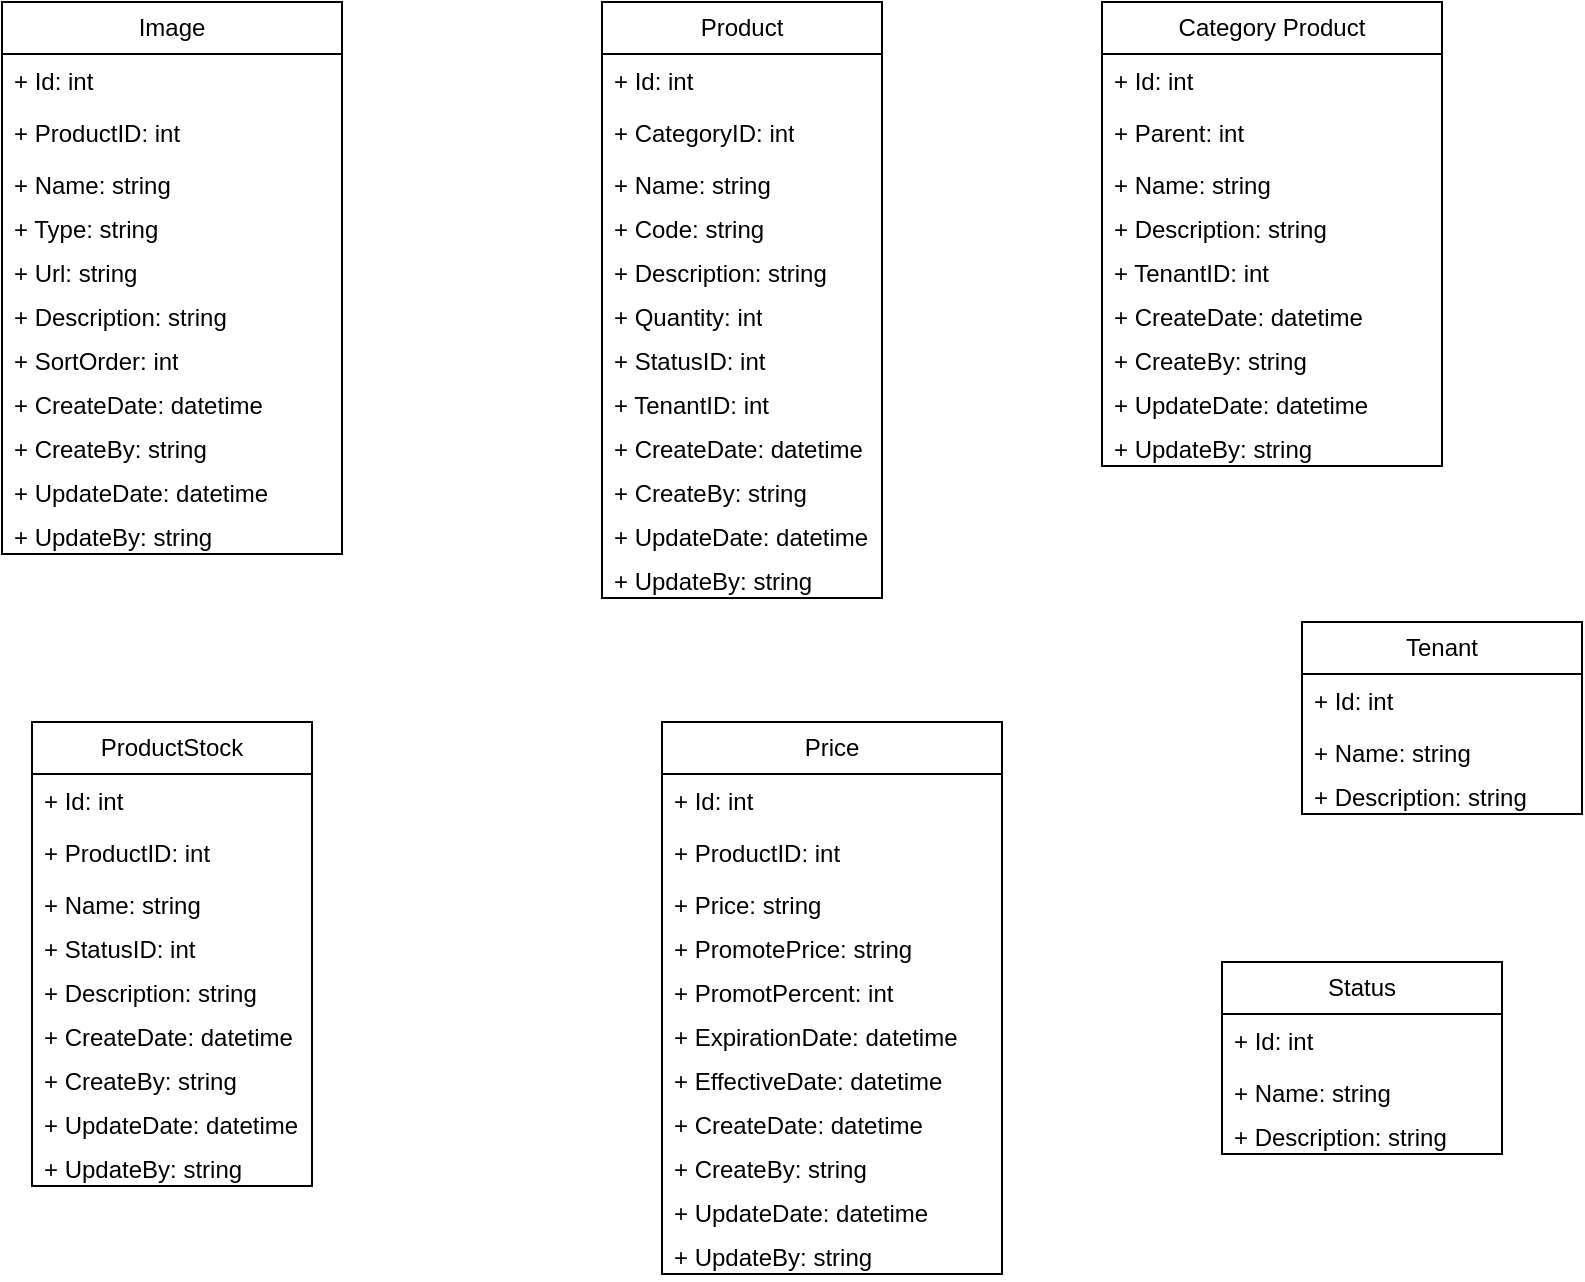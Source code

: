 <mxfile version="21.2.9" type="google">
  <diagram name="Page-1" id="lXlEYnhdw7TrXGGdIDlT">
    <mxGraphModel grid="1" page="1" gridSize="10" guides="1" tooltips="1" connect="1" arrows="1" fold="1" pageScale="1" pageWidth="850" pageHeight="1100" math="0" shadow="0">
      <root>
        <mxCell id="0" />
        <mxCell id="1" parent="0" />
        <mxCell id="H-g4i0IGhbjBq1hkgB4V-1" value="Product" style="swimlane;fontStyle=0;childLayout=stackLayout;horizontal=1;startSize=26;fillColor=none;horizontalStack=0;resizeParent=1;resizeParentMax=0;resizeLast=0;collapsible=1;marginBottom=0;whiteSpace=wrap;html=1;" vertex="1" parent="1">
          <mxGeometry x="150" y="160" width="140" height="298" as="geometry" />
        </mxCell>
        <mxCell id="H-g4i0IGhbjBq1hkgB4V-2" value="+ Id: int&amp;nbsp;" style="text;strokeColor=none;fillColor=none;align=left;verticalAlign=top;spacingLeft=4;spacingRight=4;overflow=hidden;rotatable=0;points=[[0,0.5],[1,0.5]];portConstraint=eastwest;whiteSpace=wrap;html=1;" vertex="1" parent="H-g4i0IGhbjBq1hkgB4V-1">
          <mxGeometry y="26" width="140" height="26" as="geometry" />
        </mxCell>
        <mxCell id="H-g4i0IGhbjBq1hkgB4V-3" value="+ CategoryID: int" style="text;strokeColor=none;fillColor=none;align=left;verticalAlign=top;spacingLeft=4;spacingRight=4;overflow=hidden;rotatable=0;points=[[0,0.5],[1,0.5]];portConstraint=eastwest;whiteSpace=wrap;html=1;" vertex="1" parent="H-g4i0IGhbjBq1hkgB4V-1">
          <mxGeometry y="52" width="140" height="26" as="geometry" />
        </mxCell>
        <mxCell id="H-g4i0IGhbjBq1hkgB4V-4" value="+ Name: string" style="text;strokeColor=none;fillColor=none;align=left;verticalAlign=top;spacingLeft=4;spacingRight=4;overflow=hidden;rotatable=0;points=[[0,0.5],[1,0.5]];portConstraint=eastwest;whiteSpace=wrap;html=1;" vertex="1" parent="H-g4i0IGhbjBq1hkgB4V-1">
          <mxGeometry y="78" width="140" height="22" as="geometry" />
        </mxCell>
        <mxCell id="H-g4i0IGhbjBq1hkgB4V-5" value="+ Code: string" style="text;strokeColor=none;fillColor=none;align=left;verticalAlign=top;spacingLeft=4;spacingRight=4;overflow=hidden;rotatable=0;points=[[0,0.5],[1,0.5]];portConstraint=eastwest;whiteSpace=wrap;html=1;" vertex="1" parent="H-g4i0IGhbjBq1hkgB4V-1">
          <mxGeometry y="100" width="140" height="22" as="geometry" />
        </mxCell>
        <mxCell id="H-g4i0IGhbjBq1hkgB4V-6" value="+ Description: string" style="text;strokeColor=none;fillColor=none;align=left;verticalAlign=top;spacingLeft=4;spacingRight=4;overflow=hidden;rotatable=0;points=[[0,0.5],[1,0.5]];portConstraint=eastwest;whiteSpace=wrap;html=1;" vertex="1" parent="H-g4i0IGhbjBq1hkgB4V-1">
          <mxGeometry y="122" width="140" height="22" as="geometry" />
        </mxCell>
        <mxCell id="H-g4i0IGhbjBq1hkgB4V-7" value="+ Quantity: int" style="text;strokeColor=none;fillColor=none;align=left;verticalAlign=top;spacingLeft=4;spacingRight=4;overflow=hidden;rotatable=0;points=[[0,0.5],[1,0.5]];portConstraint=eastwest;whiteSpace=wrap;html=1;" vertex="1" parent="H-g4i0IGhbjBq1hkgB4V-1">
          <mxGeometry y="144" width="140" height="22" as="geometry" />
        </mxCell>
        <mxCell id="H-g4i0IGhbjBq1hkgB4V-8" value="+ StatusID: int" style="text;strokeColor=none;fillColor=none;align=left;verticalAlign=top;spacingLeft=4;spacingRight=4;overflow=hidden;rotatable=0;points=[[0,0.5],[1,0.5]];portConstraint=eastwest;whiteSpace=wrap;html=1;" vertex="1" parent="H-g4i0IGhbjBq1hkgB4V-1">
          <mxGeometry y="166" width="140" height="22" as="geometry" />
        </mxCell>
        <mxCell id="H-g4i0IGhbjBq1hkgB4V-9" value="+ TenantID: int" style="text;strokeColor=none;fillColor=none;align=left;verticalAlign=top;spacingLeft=4;spacingRight=4;overflow=hidden;rotatable=0;points=[[0,0.5],[1,0.5]];portConstraint=eastwest;whiteSpace=wrap;html=1;" vertex="1" parent="H-g4i0IGhbjBq1hkgB4V-1">
          <mxGeometry y="188" width="140" height="22" as="geometry" />
        </mxCell>
        <mxCell id="H-g4i0IGhbjBq1hkgB4V-10" value="+ CreateDate: datetime" style="text;strokeColor=none;fillColor=none;align=left;verticalAlign=top;spacingLeft=4;spacingRight=4;overflow=hidden;rotatable=0;points=[[0,0.5],[1,0.5]];portConstraint=eastwest;whiteSpace=wrap;html=1;" vertex="1" parent="H-g4i0IGhbjBq1hkgB4V-1">
          <mxGeometry y="210" width="140" height="22" as="geometry" />
        </mxCell>
        <mxCell id="H-g4i0IGhbjBq1hkgB4V-12" value="+ CreateBy: string" style="text;strokeColor=none;fillColor=none;align=left;verticalAlign=top;spacingLeft=4;spacingRight=4;overflow=hidden;rotatable=0;points=[[0,0.5],[1,0.5]];portConstraint=eastwest;whiteSpace=wrap;html=1;" vertex="1" parent="H-g4i0IGhbjBq1hkgB4V-1">
          <mxGeometry y="232" width="140" height="22" as="geometry" />
        </mxCell>
        <mxCell id="H-g4i0IGhbjBq1hkgB4V-11" value="+ UpdateDate: datetime" style="text;strokeColor=none;fillColor=none;align=left;verticalAlign=top;spacingLeft=4;spacingRight=4;overflow=hidden;rotatable=0;points=[[0,0.5],[1,0.5]];portConstraint=eastwest;whiteSpace=wrap;html=1;" vertex="1" parent="H-g4i0IGhbjBq1hkgB4V-1">
          <mxGeometry y="254" width="140" height="22" as="geometry" />
        </mxCell>
        <mxCell id="H-g4i0IGhbjBq1hkgB4V-13" value="+ UpdateBy: string" style="text;strokeColor=none;fillColor=none;align=left;verticalAlign=top;spacingLeft=4;spacingRight=4;overflow=hidden;rotatable=0;points=[[0,0.5],[1,0.5]];portConstraint=eastwest;whiteSpace=wrap;html=1;" vertex="1" parent="H-g4i0IGhbjBq1hkgB4V-1">
          <mxGeometry y="276" width="140" height="22" as="geometry" />
        </mxCell>
        <mxCell id="H-g4i0IGhbjBq1hkgB4V-14" value="Category Product" style="swimlane;fontStyle=0;childLayout=stackLayout;horizontal=1;startSize=26;fillColor=none;horizontalStack=0;resizeParent=1;resizeParentMax=0;resizeLast=0;collapsible=1;marginBottom=0;whiteSpace=wrap;html=1;" vertex="1" parent="1">
          <mxGeometry x="400" y="160" width="170" height="232" as="geometry" />
        </mxCell>
        <mxCell id="H-g4i0IGhbjBq1hkgB4V-15" value="+ Id: int&amp;nbsp;" style="text;strokeColor=none;fillColor=none;align=left;verticalAlign=top;spacingLeft=4;spacingRight=4;overflow=hidden;rotatable=0;points=[[0,0.5],[1,0.5]];portConstraint=eastwest;whiteSpace=wrap;html=1;" vertex="1" parent="H-g4i0IGhbjBq1hkgB4V-14">
          <mxGeometry y="26" width="170" height="26" as="geometry" />
        </mxCell>
        <mxCell id="H-g4i0IGhbjBq1hkgB4V-16" value="+ Parent: int" style="text;strokeColor=none;fillColor=none;align=left;verticalAlign=top;spacingLeft=4;spacingRight=4;overflow=hidden;rotatable=0;points=[[0,0.5],[1,0.5]];portConstraint=eastwest;whiteSpace=wrap;html=1;" vertex="1" parent="H-g4i0IGhbjBq1hkgB4V-14">
          <mxGeometry y="52" width="170" height="26" as="geometry" />
        </mxCell>
        <mxCell id="H-g4i0IGhbjBq1hkgB4V-17" value="+ Name: string" style="text;strokeColor=none;fillColor=none;align=left;verticalAlign=top;spacingLeft=4;spacingRight=4;overflow=hidden;rotatable=0;points=[[0,0.5],[1,0.5]];portConstraint=eastwest;whiteSpace=wrap;html=1;" vertex="1" parent="H-g4i0IGhbjBq1hkgB4V-14">
          <mxGeometry y="78" width="170" height="22" as="geometry" />
        </mxCell>
        <mxCell id="H-g4i0IGhbjBq1hkgB4V-19" value="+ Description: string" style="text;strokeColor=none;fillColor=none;align=left;verticalAlign=top;spacingLeft=4;spacingRight=4;overflow=hidden;rotatable=0;points=[[0,0.5],[1,0.5]];portConstraint=eastwest;whiteSpace=wrap;html=1;" vertex="1" parent="H-g4i0IGhbjBq1hkgB4V-14">
          <mxGeometry y="100" width="170" height="22" as="geometry" />
        </mxCell>
        <mxCell id="H-g4i0IGhbjBq1hkgB4V-20" value="+ TenantID: int" style="text;strokeColor=none;fillColor=none;align=left;verticalAlign=top;spacingLeft=4;spacingRight=4;overflow=hidden;rotatable=0;points=[[0,0.5],[1,0.5]];portConstraint=eastwest;whiteSpace=wrap;html=1;" vertex="1" parent="H-g4i0IGhbjBq1hkgB4V-14">
          <mxGeometry y="122" width="170" height="22" as="geometry" />
        </mxCell>
        <mxCell id="H-g4i0IGhbjBq1hkgB4V-23" value="+ CreateDate: datetime" style="text;strokeColor=none;fillColor=none;align=left;verticalAlign=top;spacingLeft=4;spacingRight=4;overflow=hidden;rotatable=0;points=[[0,0.5],[1,0.5]];portConstraint=eastwest;whiteSpace=wrap;html=1;" vertex="1" parent="H-g4i0IGhbjBq1hkgB4V-14">
          <mxGeometry y="144" width="170" height="22" as="geometry" />
        </mxCell>
        <mxCell id="H-g4i0IGhbjBq1hkgB4V-24" value="+ CreateBy: string" style="text;strokeColor=none;fillColor=none;align=left;verticalAlign=top;spacingLeft=4;spacingRight=4;overflow=hidden;rotatable=0;points=[[0,0.5],[1,0.5]];portConstraint=eastwest;whiteSpace=wrap;html=1;" vertex="1" parent="H-g4i0IGhbjBq1hkgB4V-14">
          <mxGeometry y="166" width="170" height="22" as="geometry" />
        </mxCell>
        <mxCell id="H-g4i0IGhbjBq1hkgB4V-25" value="+ UpdateDate: datetime" style="text;strokeColor=none;fillColor=none;align=left;verticalAlign=top;spacingLeft=4;spacingRight=4;overflow=hidden;rotatable=0;points=[[0,0.5],[1,0.5]];portConstraint=eastwest;whiteSpace=wrap;html=1;" vertex="1" parent="H-g4i0IGhbjBq1hkgB4V-14">
          <mxGeometry y="188" width="170" height="22" as="geometry" />
        </mxCell>
        <mxCell id="H-g4i0IGhbjBq1hkgB4V-26" value="+ UpdateBy: string" style="text;strokeColor=none;fillColor=none;align=left;verticalAlign=top;spacingLeft=4;spacingRight=4;overflow=hidden;rotatable=0;points=[[0,0.5],[1,0.5]];portConstraint=eastwest;whiteSpace=wrap;html=1;" vertex="1" parent="H-g4i0IGhbjBq1hkgB4V-14">
          <mxGeometry y="210" width="170" height="22" as="geometry" />
        </mxCell>
        <mxCell id="H-g4i0IGhbjBq1hkgB4V-27" value="Image" style="swimlane;fontStyle=0;childLayout=stackLayout;horizontal=1;startSize=26;fillColor=none;horizontalStack=0;resizeParent=1;resizeParentMax=0;resizeLast=0;collapsible=1;marginBottom=0;whiteSpace=wrap;html=1;" vertex="1" parent="1">
          <mxGeometry x="-150" y="160" width="170" height="276" as="geometry" />
        </mxCell>
        <mxCell id="H-g4i0IGhbjBq1hkgB4V-28" value="+ Id: int&amp;nbsp;" style="text;strokeColor=none;fillColor=none;align=left;verticalAlign=top;spacingLeft=4;spacingRight=4;overflow=hidden;rotatable=0;points=[[0,0.5],[1,0.5]];portConstraint=eastwest;whiteSpace=wrap;html=1;" vertex="1" parent="H-g4i0IGhbjBq1hkgB4V-27">
          <mxGeometry y="26" width="170" height="26" as="geometry" />
        </mxCell>
        <mxCell id="H-g4i0IGhbjBq1hkgB4V-29" value="+ ProductID: int" style="text;strokeColor=none;fillColor=none;align=left;verticalAlign=top;spacingLeft=4;spacingRight=4;overflow=hidden;rotatable=0;points=[[0,0.5],[1,0.5]];portConstraint=eastwest;whiteSpace=wrap;html=1;" vertex="1" parent="H-g4i0IGhbjBq1hkgB4V-27">
          <mxGeometry y="52" width="170" height="26" as="geometry" />
        </mxCell>
        <mxCell id="H-g4i0IGhbjBq1hkgB4V-30" value="+ Name: string" style="text;strokeColor=none;fillColor=none;align=left;verticalAlign=top;spacingLeft=4;spacingRight=4;overflow=hidden;rotatable=0;points=[[0,0.5],[1,0.5]];portConstraint=eastwest;whiteSpace=wrap;html=1;" vertex="1" parent="H-g4i0IGhbjBq1hkgB4V-27">
          <mxGeometry y="78" width="170" height="22" as="geometry" />
        </mxCell>
        <mxCell id="H-g4i0IGhbjBq1hkgB4V-31" value="+ Type: string" style="text;strokeColor=none;fillColor=none;align=left;verticalAlign=top;spacingLeft=4;spacingRight=4;overflow=hidden;rotatable=0;points=[[0,0.5],[1,0.5]];portConstraint=eastwest;whiteSpace=wrap;html=1;" vertex="1" parent="H-g4i0IGhbjBq1hkgB4V-27">
          <mxGeometry y="100" width="170" height="22" as="geometry" />
        </mxCell>
        <mxCell id="H-g4i0IGhbjBq1hkgB4V-32" value="+ Url: string" style="text;strokeColor=none;fillColor=none;align=left;verticalAlign=top;spacingLeft=4;spacingRight=4;overflow=hidden;rotatable=0;points=[[0,0.5],[1,0.5]];portConstraint=eastwest;whiteSpace=wrap;html=1;" vertex="1" parent="H-g4i0IGhbjBq1hkgB4V-27">
          <mxGeometry y="122" width="170" height="22" as="geometry" />
        </mxCell>
        <mxCell id="H-g4i0IGhbjBq1hkgB4V-33" value="+ Description: string" style="text;strokeColor=none;fillColor=none;align=left;verticalAlign=top;spacingLeft=4;spacingRight=4;overflow=hidden;rotatable=0;points=[[0,0.5],[1,0.5]];portConstraint=eastwest;whiteSpace=wrap;html=1;" vertex="1" parent="H-g4i0IGhbjBq1hkgB4V-27">
          <mxGeometry y="144" width="170" height="22" as="geometry" />
        </mxCell>
        <mxCell id="H-g4i0IGhbjBq1hkgB4V-34" value="+ SortOrder: int" style="text;strokeColor=none;fillColor=none;align=left;verticalAlign=top;spacingLeft=4;spacingRight=4;overflow=hidden;rotatable=0;points=[[0,0.5],[1,0.5]];portConstraint=eastwest;whiteSpace=wrap;html=1;" vertex="1" parent="H-g4i0IGhbjBq1hkgB4V-27">
          <mxGeometry y="166" width="170" height="22" as="geometry" />
        </mxCell>
        <mxCell id="H-g4i0IGhbjBq1hkgB4V-36" value="+ CreateDate: datetime" style="text;strokeColor=none;fillColor=none;align=left;verticalAlign=top;spacingLeft=4;spacingRight=4;overflow=hidden;rotatable=0;points=[[0,0.5],[1,0.5]];portConstraint=eastwest;whiteSpace=wrap;html=1;" vertex="1" parent="H-g4i0IGhbjBq1hkgB4V-27">
          <mxGeometry y="188" width="170" height="22" as="geometry" />
        </mxCell>
        <mxCell id="H-g4i0IGhbjBq1hkgB4V-37" value="+ CreateBy: string" style="text;strokeColor=none;fillColor=none;align=left;verticalAlign=top;spacingLeft=4;spacingRight=4;overflow=hidden;rotatable=0;points=[[0,0.5],[1,0.5]];portConstraint=eastwest;whiteSpace=wrap;html=1;" vertex="1" parent="H-g4i0IGhbjBq1hkgB4V-27">
          <mxGeometry y="210" width="170" height="22" as="geometry" />
        </mxCell>
        <mxCell id="H-g4i0IGhbjBq1hkgB4V-38" value="+ UpdateDate: datetime" style="text;strokeColor=none;fillColor=none;align=left;verticalAlign=top;spacingLeft=4;spacingRight=4;overflow=hidden;rotatable=0;points=[[0,0.5],[1,0.5]];portConstraint=eastwest;whiteSpace=wrap;html=1;" vertex="1" parent="H-g4i0IGhbjBq1hkgB4V-27">
          <mxGeometry y="232" width="170" height="22" as="geometry" />
        </mxCell>
        <mxCell id="H-g4i0IGhbjBq1hkgB4V-39" value="+ UpdateBy: string" style="text;strokeColor=none;fillColor=none;align=left;verticalAlign=top;spacingLeft=4;spacingRight=4;overflow=hidden;rotatable=0;points=[[0,0.5],[1,0.5]];portConstraint=eastwest;whiteSpace=wrap;html=1;" vertex="1" parent="H-g4i0IGhbjBq1hkgB4V-27">
          <mxGeometry y="254" width="170" height="22" as="geometry" />
        </mxCell>
        <mxCell id="H-g4i0IGhbjBq1hkgB4V-40" value="Price" style="swimlane;fontStyle=0;childLayout=stackLayout;horizontal=1;startSize=26;fillColor=none;horizontalStack=0;resizeParent=1;resizeParentMax=0;resizeLast=0;collapsible=1;marginBottom=0;whiteSpace=wrap;html=1;" vertex="1" parent="1">
          <mxGeometry x="180" y="520" width="170" height="276" as="geometry" />
        </mxCell>
        <mxCell id="H-g4i0IGhbjBq1hkgB4V-41" value="+ Id: int&amp;nbsp;" style="text;strokeColor=none;fillColor=none;align=left;verticalAlign=top;spacingLeft=4;spacingRight=4;overflow=hidden;rotatable=0;points=[[0,0.5],[1,0.5]];portConstraint=eastwest;whiteSpace=wrap;html=1;" vertex="1" parent="H-g4i0IGhbjBq1hkgB4V-40">
          <mxGeometry y="26" width="170" height="26" as="geometry" />
        </mxCell>
        <mxCell id="H-g4i0IGhbjBq1hkgB4V-42" value="+ ProductID: int" style="text;strokeColor=none;fillColor=none;align=left;verticalAlign=top;spacingLeft=4;spacingRight=4;overflow=hidden;rotatable=0;points=[[0,0.5],[1,0.5]];portConstraint=eastwest;whiteSpace=wrap;html=1;" vertex="1" parent="H-g4i0IGhbjBq1hkgB4V-40">
          <mxGeometry y="52" width="170" height="26" as="geometry" />
        </mxCell>
        <mxCell id="H-g4i0IGhbjBq1hkgB4V-43" value="+ Price: string" style="text;strokeColor=none;fillColor=none;align=left;verticalAlign=top;spacingLeft=4;spacingRight=4;overflow=hidden;rotatable=0;points=[[0,0.5],[1,0.5]];portConstraint=eastwest;whiteSpace=wrap;html=1;" vertex="1" parent="H-g4i0IGhbjBq1hkgB4V-40">
          <mxGeometry y="78" width="170" height="22" as="geometry" />
        </mxCell>
        <mxCell id="H-g4i0IGhbjBq1hkgB4V-44" value="+ PromotePrice: string" style="text;strokeColor=none;fillColor=none;align=left;verticalAlign=top;spacingLeft=4;spacingRight=4;overflow=hidden;rotatable=0;points=[[0,0.5],[1,0.5]];portConstraint=eastwest;whiteSpace=wrap;html=1;" vertex="1" parent="H-g4i0IGhbjBq1hkgB4V-40">
          <mxGeometry y="100" width="170" height="22" as="geometry" />
        </mxCell>
        <mxCell id="H-g4i0IGhbjBq1hkgB4V-45" value="+ PromotPercent: int" style="text;strokeColor=none;fillColor=none;align=left;verticalAlign=top;spacingLeft=4;spacingRight=4;overflow=hidden;rotatable=0;points=[[0,0.5],[1,0.5]];portConstraint=eastwest;whiteSpace=wrap;html=1;" vertex="1" parent="H-g4i0IGhbjBq1hkgB4V-40">
          <mxGeometry y="122" width="170" height="22" as="geometry" />
        </mxCell>
        <mxCell id="H-g4i0IGhbjBq1hkgB4V-46" value="+ ExpirationDate: datetime" style="text;strokeColor=none;fillColor=none;align=left;verticalAlign=top;spacingLeft=4;spacingRight=4;overflow=hidden;rotatable=0;points=[[0,0.5],[1,0.5]];portConstraint=eastwest;whiteSpace=wrap;html=1;" vertex="1" parent="H-g4i0IGhbjBq1hkgB4V-40">
          <mxGeometry y="144" width="170" height="22" as="geometry" />
        </mxCell>
        <mxCell id="H-g4i0IGhbjBq1hkgB4V-47" value="+ EffectiveDate: datetime" style="text;strokeColor=none;fillColor=none;align=left;verticalAlign=top;spacingLeft=4;spacingRight=4;overflow=hidden;rotatable=0;points=[[0,0.5],[1,0.5]];portConstraint=eastwest;whiteSpace=wrap;html=1;" vertex="1" parent="H-g4i0IGhbjBq1hkgB4V-40">
          <mxGeometry y="166" width="170" height="22" as="geometry" />
        </mxCell>
        <mxCell id="H-g4i0IGhbjBq1hkgB4V-51" value="+ CreateDate: datetime" style="text;strokeColor=none;fillColor=none;align=left;verticalAlign=top;spacingLeft=4;spacingRight=4;overflow=hidden;rotatable=0;points=[[0,0.5],[1,0.5]];portConstraint=eastwest;whiteSpace=wrap;html=1;" vertex="1" parent="H-g4i0IGhbjBq1hkgB4V-40">
          <mxGeometry y="188" width="170" height="22" as="geometry" />
        </mxCell>
        <mxCell id="H-g4i0IGhbjBq1hkgB4V-50" value="+ CreateBy: string" style="text;strokeColor=none;fillColor=none;align=left;verticalAlign=top;spacingLeft=4;spacingRight=4;overflow=hidden;rotatable=0;points=[[0,0.5],[1,0.5]];portConstraint=eastwest;whiteSpace=wrap;html=1;" vertex="1" parent="H-g4i0IGhbjBq1hkgB4V-40">
          <mxGeometry y="210" width="170" height="22" as="geometry" />
        </mxCell>
        <mxCell id="H-g4i0IGhbjBq1hkgB4V-48" value="+ UpdateDate: datetime" style="text;strokeColor=none;fillColor=none;align=left;verticalAlign=top;spacingLeft=4;spacingRight=4;overflow=hidden;rotatable=0;points=[[0,0.5],[1,0.5]];portConstraint=eastwest;whiteSpace=wrap;html=1;" vertex="1" parent="H-g4i0IGhbjBq1hkgB4V-40">
          <mxGeometry y="232" width="170" height="22" as="geometry" />
        </mxCell>
        <mxCell id="H-g4i0IGhbjBq1hkgB4V-49" value="+ UpdateBy: string" style="text;strokeColor=none;fillColor=none;align=left;verticalAlign=top;spacingLeft=4;spacingRight=4;overflow=hidden;rotatable=0;points=[[0,0.5],[1,0.5]];portConstraint=eastwest;whiteSpace=wrap;html=1;" vertex="1" parent="H-g4i0IGhbjBq1hkgB4V-40">
          <mxGeometry y="254" width="170" height="22" as="geometry" />
        </mxCell>
        <mxCell id="H-g4i0IGhbjBq1hkgB4V-52" value="ProductStock" style="swimlane;fontStyle=0;childLayout=stackLayout;horizontal=1;startSize=26;fillColor=none;horizontalStack=0;resizeParent=1;resizeParentMax=0;resizeLast=0;collapsible=1;marginBottom=0;whiteSpace=wrap;html=1;" vertex="1" parent="1">
          <mxGeometry x="-135" y="520" width="140" height="232" as="geometry" />
        </mxCell>
        <mxCell id="H-g4i0IGhbjBq1hkgB4V-53" value="+ Id: int&amp;nbsp;" style="text;strokeColor=none;fillColor=none;align=left;verticalAlign=top;spacingLeft=4;spacingRight=4;overflow=hidden;rotatable=0;points=[[0,0.5],[1,0.5]];portConstraint=eastwest;whiteSpace=wrap;html=1;" vertex="1" parent="H-g4i0IGhbjBq1hkgB4V-52">
          <mxGeometry y="26" width="140" height="26" as="geometry" />
        </mxCell>
        <mxCell id="H-g4i0IGhbjBq1hkgB4V-54" value="+ ProductID: int" style="text;strokeColor=none;fillColor=none;align=left;verticalAlign=top;spacingLeft=4;spacingRight=4;overflow=hidden;rotatable=0;points=[[0,0.5],[1,0.5]];portConstraint=eastwest;whiteSpace=wrap;html=1;" vertex="1" parent="H-g4i0IGhbjBq1hkgB4V-52">
          <mxGeometry y="52" width="140" height="26" as="geometry" />
        </mxCell>
        <mxCell id="H-g4i0IGhbjBq1hkgB4V-55" value="+ Name: string" style="text;strokeColor=none;fillColor=none;align=left;verticalAlign=top;spacingLeft=4;spacingRight=4;overflow=hidden;rotatable=0;points=[[0,0.5],[1,0.5]];portConstraint=eastwest;whiteSpace=wrap;html=1;" vertex="1" parent="H-g4i0IGhbjBq1hkgB4V-52">
          <mxGeometry y="78" width="140" height="22" as="geometry" />
        </mxCell>
        <mxCell id="H-g4i0IGhbjBq1hkgB4V-56" value="+ StatusID: int" style="text;strokeColor=none;fillColor=none;align=left;verticalAlign=top;spacingLeft=4;spacingRight=4;overflow=hidden;rotatable=0;points=[[0,0.5],[1,0.5]];portConstraint=eastwest;whiteSpace=wrap;html=1;" vertex="1" parent="H-g4i0IGhbjBq1hkgB4V-52">
          <mxGeometry y="100" width="140" height="22" as="geometry" />
        </mxCell>
        <mxCell id="H-g4i0IGhbjBq1hkgB4V-57" value="+ Description: string" style="text;strokeColor=none;fillColor=none;align=left;verticalAlign=top;spacingLeft=4;spacingRight=4;overflow=hidden;rotatable=0;points=[[0,0.5],[1,0.5]];portConstraint=eastwest;whiteSpace=wrap;html=1;" vertex="1" parent="H-g4i0IGhbjBq1hkgB4V-52">
          <mxGeometry y="122" width="140" height="22" as="geometry" />
        </mxCell>
        <mxCell id="H-g4i0IGhbjBq1hkgB4V-61" value="+ CreateDate: datetime" style="text;strokeColor=none;fillColor=none;align=left;verticalAlign=top;spacingLeft=4;spacingRight=4;overflow=hidden;rotatable=0;points=[[0,0.5],[1,0.5]];portConstraint=eastwest;whiteSpace=wrap;html=1;" vertex="1" parent="H-g4i0IGhbjBq1hkgB4V-52">
          <mxGeometry y="144" width="140" height="22" as="geometry" />
        </mxCell>
        <mxCell id="H-g4i0IGhbjBq1hkgB4V-62" value="+ CreateBy: string" style="text;strokeColor=none;fillColor=none;align=left;verticalAlign=top;spacingLeft=4;spacingRight=4;overflow=hidden;rotatable=0;points=[[0,0.5],[1,0.5]];portConstraint=eastwest;whiteSpace=wrap;html=1;" vertex="1" parent="H-g4i0IGhbjBq1hkgB4V-52">
          <mxGeometry y="166" width="140" height="22" as="geometry" />
        </mxCell>
        <mxCell id="H-g4i0IGhbjBq1hkgB4V-63" value="+ UpdateDate: datetime" style="text;strokeColor=none;fillColor=none;align=left;verticalAlign=top;spacingLeft=4;spacingRight=4;overflow=hidden;rotatable=0;points=[[0,0.5],[1,0.5]];portConstraint=eastwest;whiteSpace=wrap;html=1;" vertex="1" parent="H-g4i0IGhbjBq1hkgB4V-52">
          <mxGeometry y="188" width="140" height="22" as="geometry" />
        </mxCell>
        <mxCell id="H-g4i0IGhbjBq1hkgB4V-64" value="+ UpdateBy: string" style="text;strokeColor=none;fillColor=none;align=left;verticalAlign=top;spacingLeft=4;spacingRight=4;overflow=hidden;rotatable=0;points=[[0,0.5],[1,0.5]];portConstraint=eastwest;whiteSpace=wrap;html=1;" vertex="1" parent="H-g4i0IGhbjBq1hkgB4V-52">
          <mxGeometry y="210" width="140" height="22" as="geometry" />
        </mxCell>
        <mxCell id="H-g4i0IGhbjBq1hkgB4V-65" value="Tenant" style="swimlane;fontStyle=0;childLayout=stackLayout;horizontal=1;startSize=26;fillColor=none;horizontalStack=0;resizeParent=1;resizeParentMax=0;resizeLast=0;collapsible=1;marginBottom=0;whiteSpace=wrap;html=1;" vertex="1" parent="1">
          <mxGeometry x="500" y="470" width="140" height="96" as="geometry" />
        </mxCell>
        <mxCell id="H-g4i0IGhbjBq1hkgB4V-66" value="+ Id: int&amp;nbsp;" style="text;strokeColor=none;fillColor=none;align=left;verticalAlign=top;spacingLeft=4;spacingRight=4;overflow=hidden;rotatable=0;points=[[0,0.5],[1,0.5]];portConstraint=eastwest;whiteSpace=wrap;html=1;" vertex="1" parent="H-g4i0IGhbjBq1hkgB4V-65">
          <mxGeometry y="26" width="140" height="26" as="geometry" />
        </mxCell>
        <mxCell id="H-g4i0IGhbjBq1hkgB4V-68" value="+ Name: string" style="text;strokeColor=none;fillColor=none;align=left;verticalAlign=top;spacingLeft=4;spacingRight=4;overflow=hidden;rotatable=0;points=[[0,0.5],[1,0.5]];portConstraint=eastwest;whiteSpace=wrap;html=1;" vertex="1" parent="H-g4i0IGhbjBq1hkgB4V-65">
          <mxGeometry y="52" width="140" height="22" as="geometry" />
        </mxCell>
        <mxCell id="H-g4i0IGhbjBq1hkgB4V-70" value="+ Description: string" style="text;strokeColor=none;fillColor=none;align=left;verticalAlign=top;spacingLeft=4;spacingRight=4;overflow=hidden;rotatable=0;points=[[0,0.5],[1,0.5]];portConstraint=eastwest;whiteSpace=wrap;html=1;" vertex="1" parent="H-g4i0IGhbjBq1hkgB4V-65">
          <mxGeometry y="74" width="140" height="22" as="geometry" />
        </mxCell>
        <mxCell id="H-g4i0IGhbjBq1hkgB4V-75" value="Status" style="swimlane;fontStyle=0;childLayout=stackLayout;horizontal=1;startSize=26;fillColor=none;horizontalStack=0;resizeParent=1;resizeParentMax=0;resizeLast=0;collapsible=1;marginBottom=0;whiteSpace=wrap;html=1;" vertex="1" parent="1">
          <mxGeometry x="460" y="640" width="140" height="96" as="geometry" />
        </mxCell>
        <mxCell id="H-g4i0IGhbjBq1hkgB4V-76" value="+ Id: int&amp;nbsp;" style="text;strokeColor=none;fillColor=none;align=left;verticalAlign=top;spacingLeft=4;spacingRight=4;overflow=hidden;rotatable=0;points=[[0,0.5],[1,0.5]];portConstraint=eastwest;whiteSpace=wrap;html=1;" vertex="1" parent="H-g4i0IGhbjBq1hkgB4V-75">
          <mxGeometry y="26" width="140" height="26" as="geometry" />
        </mxCell>
        <mxCell id="H-g4i0IGhbjBq1hkgB4V-77" value="+ Name: string" style="text;strokeColor=none;fillColor=none;align=left;verticalAlign=top;spacingLeft=4;spacingRight=4;overflow=hidden;rotatable=0;points=[[0,0.5],[1,0.5]];portConstraint=eastwest;whiteSpace=wrap;html=1;" vertex="1" parent="H-g4i0IGhbjBq1hkgB4V-75">
          <mxGeometry y="52" width="140" height="22" as="geometry" />
        </mxCell>
        <mxCell id="H-g4i0IGhbjBq1hkgB4V-78" value="+ Description: string" style="text;strokeColor=none;fillColor=none;align=left;verticalAlign=top;spacingLeft=4;spacingRight=4;overflow=hidden;rotatable=0;points=[[0,0.5],[1,0.5]];portConstraint=eastwest;whiteSpace=wrap;html=1;" vertex="1" parent="H-g4i0IGhbjBq1hkgB4V-75">
          <mxGeometry y="74" width="140" height="22" as="geometry" />
        </mxCell>
      </root>
    </mxGraphModel>
  </diagram>
</mxfile>
